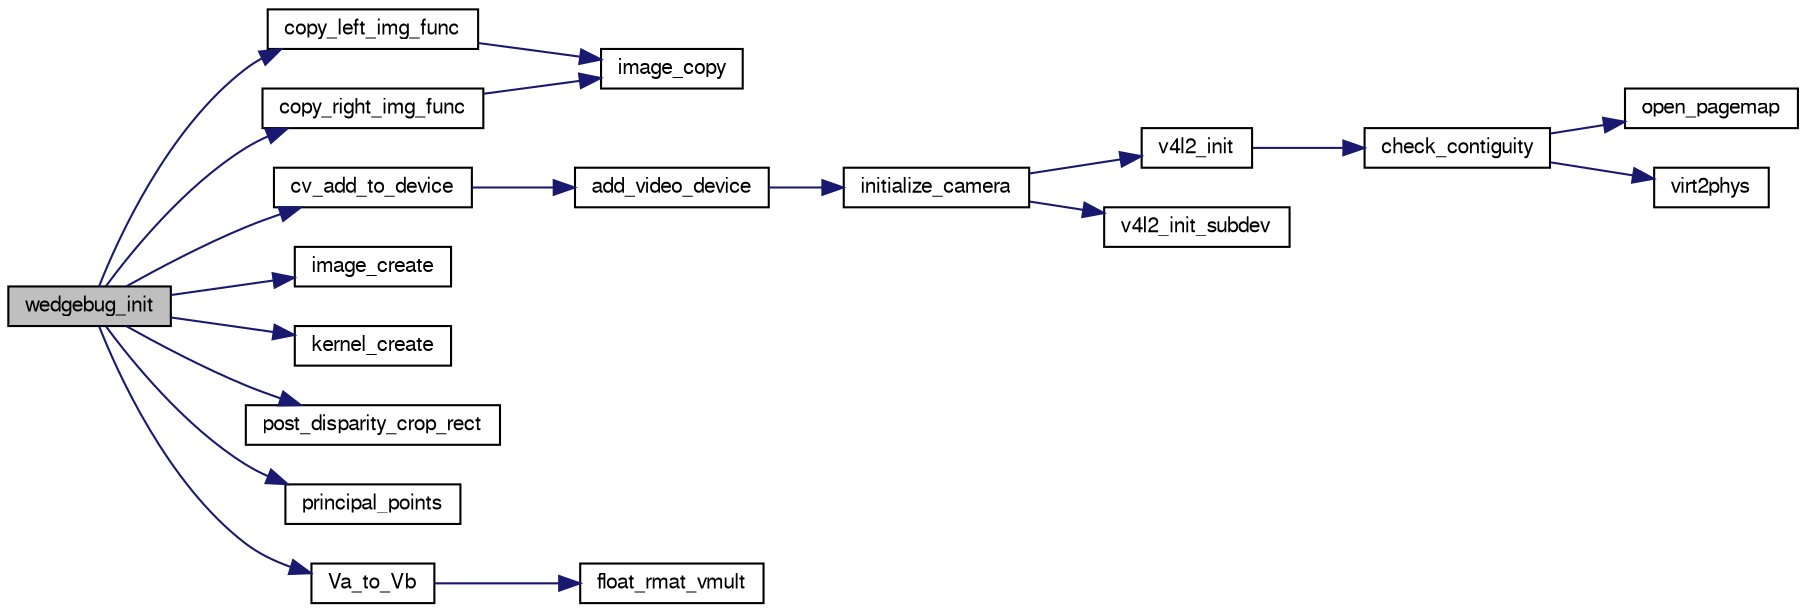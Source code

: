 digraph "wedgebug_init"
{
  edge [fontname="FreeSans",fontsize="10",labelfontname="FreeSans",labelfontsize="10"];
  node [fontname="FreeSans",fontsize="10",shape=record];
  rankdir="LR";
  Node1 [label="wedgebug_init",height=0.2,width=0.4,color="black", fillcolor="grey75", style="filled", fontcolor="black"];
  Node1 -> Node2 [color="midnightblue",fontsize="10",style="solid",fontname="FreeSans"];
  Node2 [label="copy_left_img_func",height=0.2,width=0.4,color="black", fillcolor="white", style="filled",URL="$wedgebug_8c.html#a6741c10e1c5ad2d7eff097ca4e5fa4db"];
  Node2 -> Node3 [color="midnightblue",fontsize="10",style="solid",fontname="FreeSans"];
  Node3 [label="image_copy",height=0.2,width=0.4,color="black", fillcolor="white", style="filled",URL="$image_8c.html#a02932625f9aeb66da70c89a2f2d3a052",tooltip="Copy an image from inut to output This will only work if the formats are the same. "];
  Node1 -> Node4 [color="midnightblue",fontsize="10",style="solid",fontname="FreeSans"];
  Node4 [label="copy_right_img_func",height=0.2,width=0.4,color="black", fillcolor="white", style="filled",URL="$wedgebug_8c.html#a639701f8a46e0a944dda8c35f232c6cf"];
  Node4 -> Node3 [color="midnightblue",fontsize="10",style="solid",fontname="FreeSans"];
  Node1 -> Node5 [color="midnightblue",fontsize="10",style="solid",fontname="FreeSans"];
  Node5 [label="cv_add_to_device",height=0.2,width=0.4,color="black", fillcolor="white", style="filled",URL="$cv_8c.html#a27c5a4c16f124cdc564d637fcc733b97"];
  Node5 -> Node6 [color="midnightblue",fontsize="10",style="solid",fontname="FreeSans"];
  Node6 [label="add_video_device",height=0.2,width=0.4,color="black", fillcolor="white", style="filled",URL="$cv_8h.html#a9e0afd727457cecc0e207aa03c4d48a5",tooltip="Keep track of video devices added by modules. "];
  Node6 -> Node7 [color="midnightblue",fontsize="10",style="solid",fontname="FreeSans"];
  Node7 [label="initialize_camera",height=0.2,width=0.4,color="black", fillcolor="white", style="filled",URL="$video__thread_8c.html#acc71ed66abdc3fa0cecd95cc408c670e"];
  Node7 -> Node8 [color="midnightblue",fontsize="10",style="solid",fontname="FreeSans"];
  Node8 [label="v4l2_init",height=0.2,width=0.4,color="black", fillcolor="white", style="filled",URL="$v4l2_8c.html#a1f683e79a4639d4e189f059f6c4ae268",tooltip="Initialize a V4L2(Video for Linux 2) device. "];
  Node8 -> Node9 [color="midnightblue",fontsize="10",style="solid",fontname="FreeSans"];
  Node9 [label="check_contiguity",height=0.2,width=0.4,color="black", fillcolor="white", style="filled",URL="$virt2phys_8c.html#ac0b66a5b5e335c413a78b5e9f677ba83"];
  Node9 -> Node10 [color="midnightblue",fontsize="10",style="solid",fontname="FreeSans"];
  Node10 [label="open_pagemap",height=0.2,width=0.4,color="black", fillcolor="white", style="filled",URL="$virt2phys_8c.html#ac4c8df40f3a8bc1086f2637b1c78b101"];
  Node9 -> Node11 [color="midnightblue",fontsize="10",style="solid",fontname="FreeSans"];
  Node11 [label="virt2phys",height=0.2,width=0.4,color="black", fillcolor="white", style="filled",URL="$virt2phys_8c.html#a4c9379905f0c688e828e6e1a23d18153"];
  Node7 -> Node12 [color="midnightblue",fontsize="10",style="solid",fontname="FreeSans"];
  Node12 [label="v4l2_init_subdev",height=0.2,width=0.4,color="black", fillcolor="white", style="filled",URL="$v4l2_8c.html#a3798643b3e99cd32ef724fc928d92e51",tooltip="Initialize a V4L2 subdevice. "];
  Node1 -> Node13 [color="midnightblue",fontsize="10",style="solid",fontname="FreeSans"];
  Node13 [label="image_create",height=0.2,width=0.4,color="black", fillcolor="white", style="filled",URL="$image_8c.html#ab5cc0250c461b9d2f043e4884f6b9a53",tooltip="Create a new image. "];
  Node1 -> Node14 [color="midnightblue",fontsize="10",style="solid",fontname="FreeSans"];
  Node14 [label="kernel_create",height=0.2,width=0.4,color="black", fillcolor="white", style="filled",URL="$wedgebug_8c.html#add7b95adce16071654e32b08defea9b1"];
  Node1 -> Node15 [color="midnightblue",fontsize="10",style="solid",fontname="FreeSans"];
  Node15 [label="post_disparity_crop_rect",height=0.2,width=0.4,color="black", fillcolor="white", style="filled",URL="$wedgebug_8c.html#aa6f20fba60477d3caba1a833f1f49bcd"];
  Node1 -> Node16 [color="midnightblue",fontsize="10",style="solid",fontname="FreeSans"];
  Node16 [label="principal_points",height=0.2,width=0.4,color="black", fillcolor="white", style="filled",URL="$wedgebug_8c.html#aed1f0b698c3274966844109750bc7a10"];
  Node1 -> Node17 [color="midnightblue",fontsize="10",style="solid",fontname="FreeSans"];
  Node17 [label="Va_to_Vb",height=0.2,width=0.4,color="black", fillcolor="white", style="filled",URL="$wedgebug_8c.html#a4ee8ebb8e6b11047473f7090f3a58eb9"];
  Node17 -> Node18 [color="midnightblue",fontsize="10",style="solid",fontname="FreeSans"];
  Node18 [label="float_rmat_vmult",height=0.2,width=0.4,color="black", fillcolor="white", style="filled",URL="$group__math__algebra__float.html#gaf2a4d7a67cf8cb6a8e382eef4a6f750e",tooltip="rotate 3D vector by rotation matrix. "];
}
